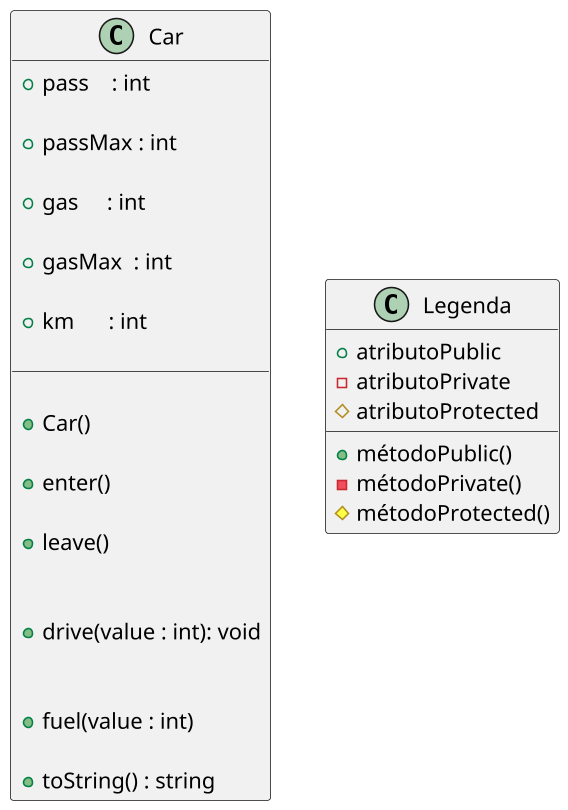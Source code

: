 '--
@startuml

skinparam defaultFontName Hasklig
skinparam dpi 150
'==
class Car {
  ' quantidade de passageiros no carro
  + pass    : int

  ' máximo de passageiros que o carro suporta
  + passMax : int

  ' gasolina atual do carro
  + gas     : int

  ' máximo de gasolina que o carro suporta
  + gasMax  : int

  ' quilometragem atual do carro
  + km      : int

  __
  
  ' inicializar todos os atributos
  ' inicializar com tanque vazio
  ' 0 passageiros
  ' 0 de quilometragem
  ' máximo de 2 pessoas
  ' máximo de 100 litros de gasolina
  + Car()

  ' embarca uma pessoa no carro
  ' verifique se o carro não estiver lotado
  + enter()
  
  ' desembarca uma pessoa por vez
  ' verifique se tem alguém no carro
  + leave()
  
  ' percorre value quilometros com o carro
  ' gasta um litro de gas para cada km de distancia
  ' verifique se tem alguém no carro
  ' verifique se tem gasolina suficiente

  + drive(value : int): void
  
  ' incrementa gasolina no tanque de value
  ' caso tente abastecer acima do limite de gasMax
  '   o valor em excesso deve ser descartado
  
  + fuel(value : int)

  + toString() : string
}

class Legenda {
  + atributoPublic
  - atributoPrivate
  # atributoProtected
  __
  + métodoPublic()
  - métodoPrivate()
  # métodoProtected()
}

'--
@enduml